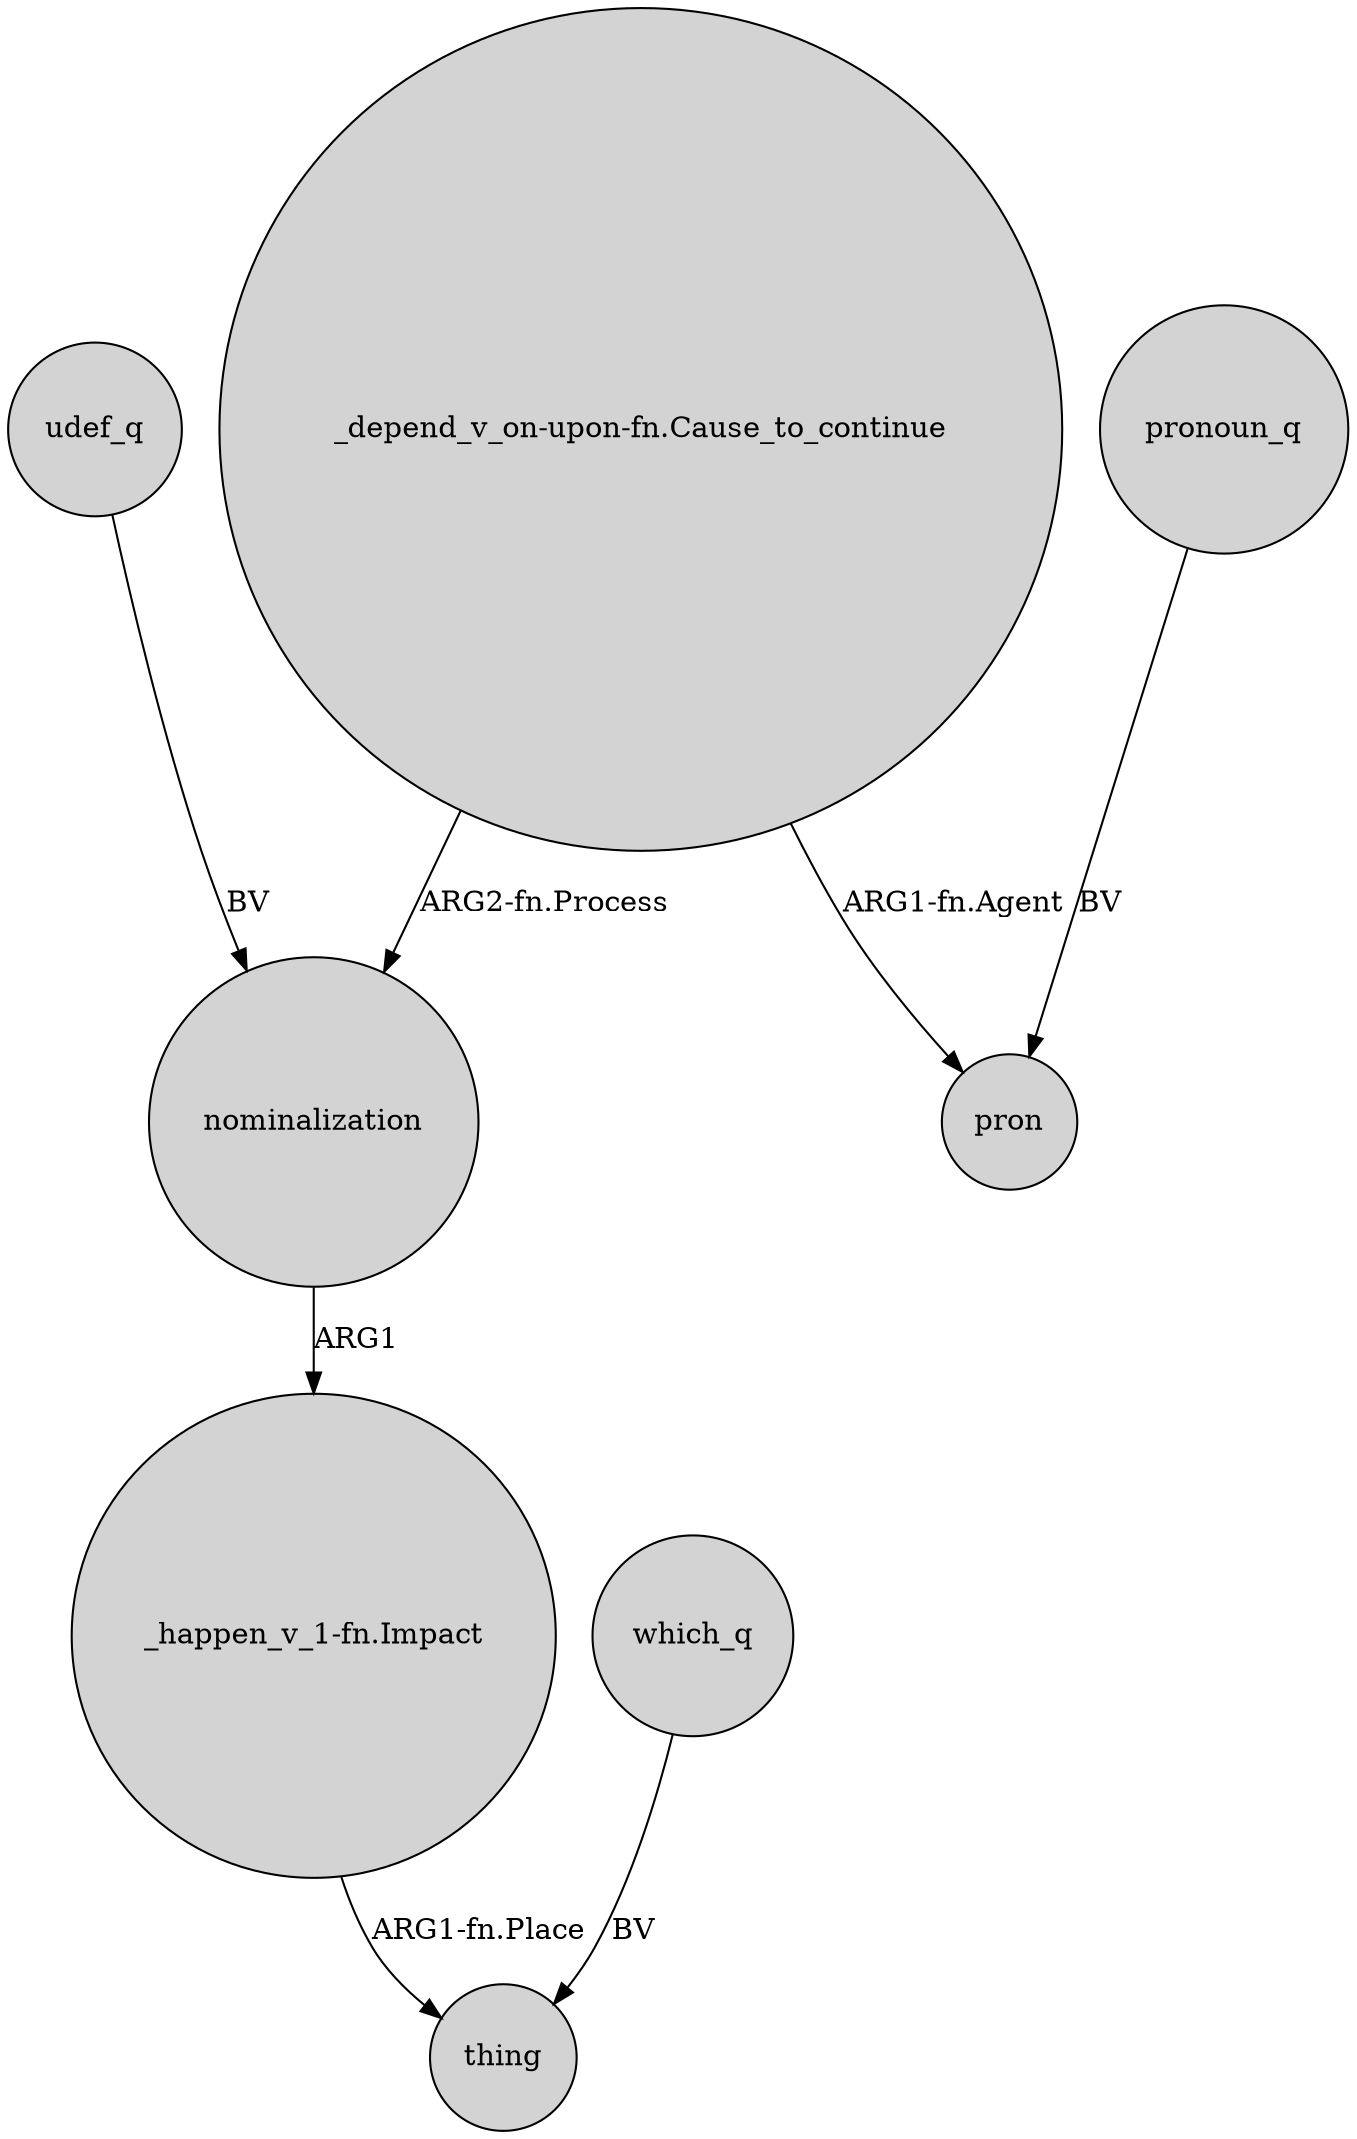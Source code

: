 digraph {
	node [shape=circle style=filled]
	"_depend_v_on-upon-fn.Cause_to_continue" -> nominalization [label="ARG2-fn.Process"]
	which_q -> thing [label=BV]
	"_depend_v_on-upon-fn.Cause_to_continue" -> pron [label="ARG1-fn.Agent"]
	"_happen_v_1-fn.Impact" -> thing [label="ARG1-fn.Place"]
	pronoun_q -> pron [label=BV]
	nominalization -> "_happen_v_1-fn.Impact" [label=ARG1]
	udef_q -> nominalization [label=BV]
}

